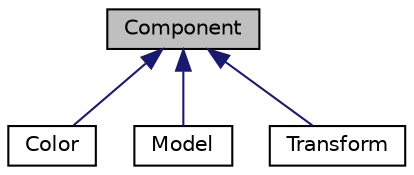 digraph "Component"
{
  edge [fontname="Helvetica",fontsize="10",labelfontname="Helvetica",labelfontsize="10"];
  node [fontname="Helvetica",fontsize="10",shape=record];
  Node0 [label="Component",height=0.2,width=0.4,color="black", fillcolor="grey75", style="filled", fontcolor="black"];
  Node0 -> Node1 [dir="back",color="midnightblue",fontsize="10",style="solid"];
  Node1 [label="Color",height=0.2,width=0.4,color="black", fillcolor="white", style="filled",URL="$class_color.html"];
  Node0 -> Node2 [dir="back",color="midnightblue",fontsize="10",style="solid"];
  Node2 [label="Model",height=0.2,width=0.4,color="black", fillcolor="white", style="filled",URL="$class_model.html"];
  Node0 -> Node3 [dir="back",color="midnightblue",fontsize="10",style="solid"];
  Node3 [label="Transform",height=0.2,width=0.4,color="black", fillcolor="white", style="filled",URL="$class_transform.html"];
}
